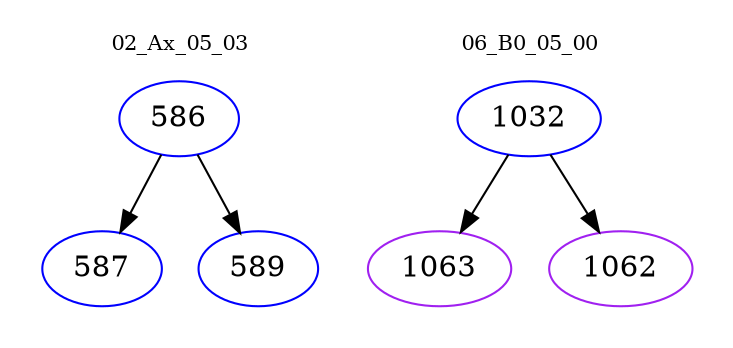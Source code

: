digraph{
subgraph cluster_0 {
color = white
label = "02_Ax_05_03";
fontsize=10;
T0_586 [label="586", color="blue"]
T0_586 -> T0_587 [color="black"]
T0_587 [label="587", color="blue"]
T0_586 -> T0_589 [color="black"]
T0_589 [label="589", color="blue"]
}
subgraph cluster_1 {
color = white
label = "06_B0_05_00";
fontsize=10;
T1_1032 [label="1032", color="blue"]
T1_1032 -> T1_1063 [color="black"]
T1_1063 [label="1063", color="purple"]
T1_1032 -> T1_1062 [color="black"]
T1_1062 [label="1062", color="purple"]
}
}
